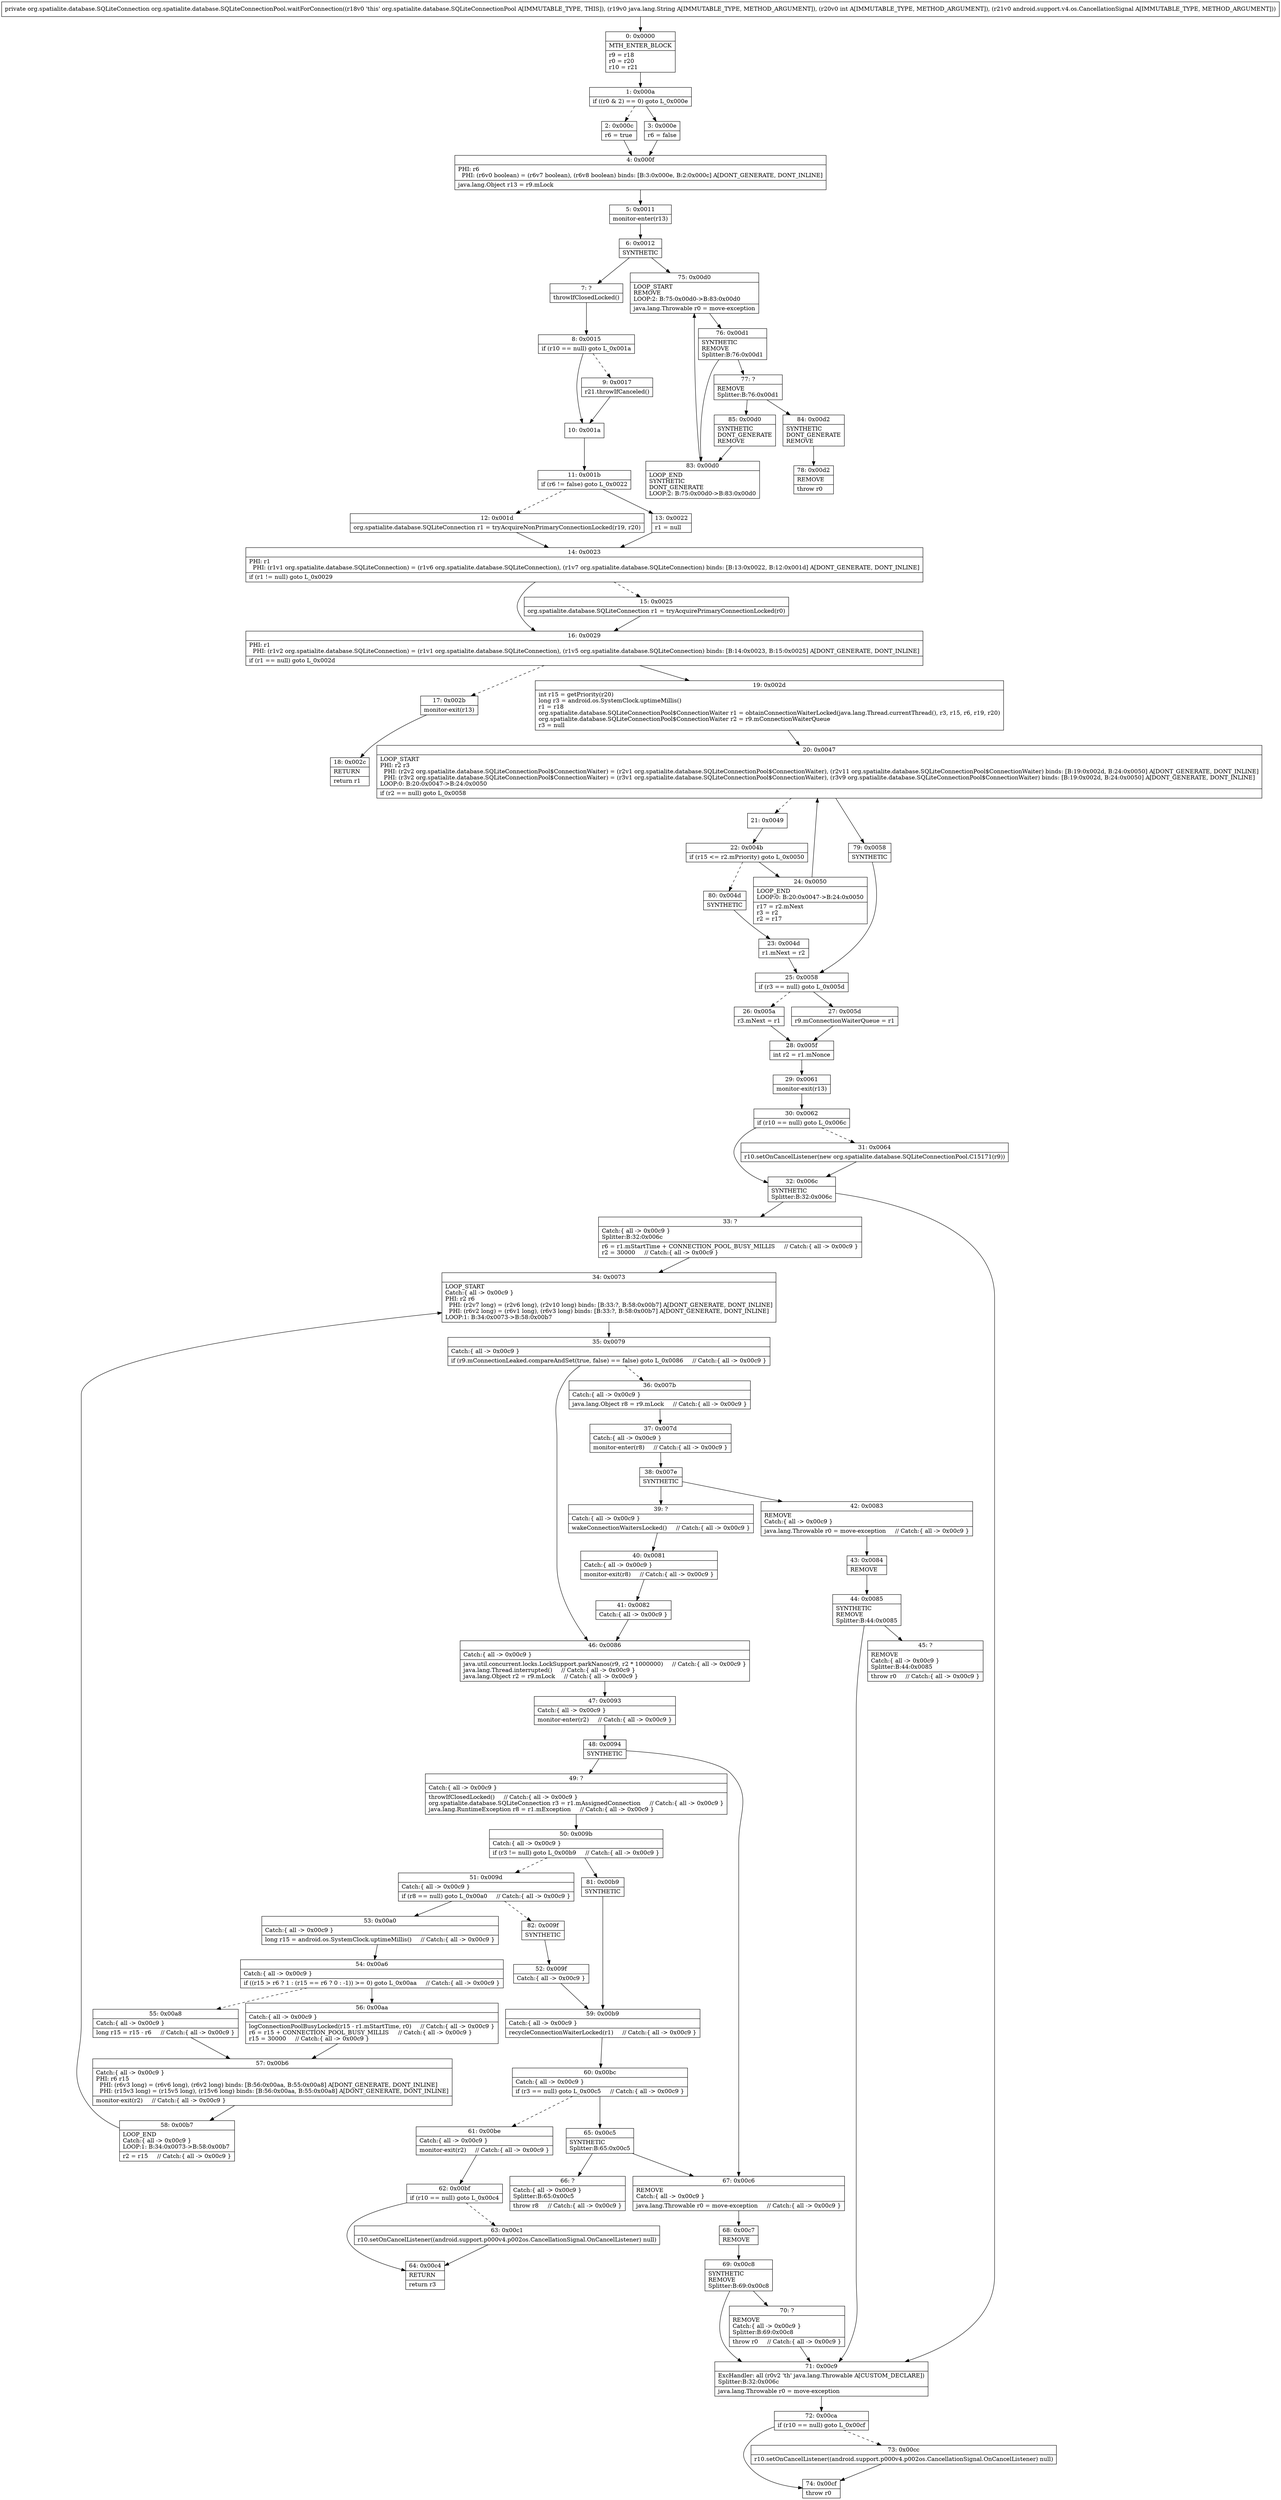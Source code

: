 digraph "CFG fororg.spatialite.database.SQLiteConnectionPool.waitForConnection(Ljava\/lang\/String;ILandroid\/support\/v4\/os\/CancellationSignal;)Lorg\/spatialite\/database\/SQLiteConnection;" {
Node_0 [shape=record,label="{0\:\ 0x0000|MTH_ENTER_BLOCK\l|r9 = r18\lr0 = r20\lr10 = r21\l}"];
Node_1 [shape=record,label="{1\:\ 0x000a|if ((r0 & 2) == 0) goto L_0x000e\l}"];
Node_2 [shape=record,label="{2\:\ 0x000c|r6 = true\l}"];
Node_3 [shape=record,label="{3\:\ 0x000e|r6 = false\l}"];
Node_4 [shape=record,label="{4\:\ 0x000f|PHI: r6 \l  PHI: (r6v0 boolean) = (r6v7 boolean), (r6v8 boolean) binds: [B:3:0x000e, B:2:0x000c] A[DONT_GENERATE, DONT_INLINE]\l|java.lang.Object r13 = r9.mLock\l}"];
Node_5 [shape=record,label="{5\:\ 0x0011|monitor\-enter(r13)\l}"];
Node_6 [shape=record,label="{6\:\ 0x0012|SYNTHETIC\l}"];
Node_7 [shape=record,label="{7\:\ ?|throwIfClosedLocked()\l}"];
Node_8 [shape=record,label="{8\:\ 0x0015|if (r10 == null) goto L_0x001a\l}"];
Node_9 [shape=record,label="{9\:\ 0x0017|r21.throwIfCanceled()\l}"];
Node_10 [shape=record,label="{10\:\ 0x001a}"];
Node_11 [shape=record,label="{11\:\ 0x001b|if (r6 != false) goto L_0x0022\l}"];
Node_12 [shape=record,label="{12\:\ 0x001d|org.spatialite.database.SQLiteConnection r1 = tryAcquireNonPrimaryConnectionLocked(r19, r20)\l}"];
Node_13 [shape=record,label="{13\:\ 0x0022|r1 = null\l}"];
Node_14 [shape=record,label="{14\:\ 0x0023|PHI: r1 \l  PHI: (r1v1 org.spatialite.database.SQLiteConnection) = (r1v6 org.spatialite.database.SQLiteConnection), (r1v7 org.spatialite.database.SQLiteConnection) binds: [B:13:0x0022, B:12:0x001d] A[DONT_GENERATE, DONT_INLINE]\l|if (r1 != null) goto L_0x0029\l}"];
Node_15 [shape=record,label="{15\:\ 0x0025|org.spatialite.database.SQLiteConnection r1 = tryAcquirePrimaryConnectionLocked(r0)\l}"];
Node_16 [shape=record,label="{16\:\ 0x0029|PHI: r1 \l  PHI: (r1v2 org.spatialite.database.SQLiteConnection) = (r1v1 org.spatialite.database.SQLiteConnection), (r1v5 org.spatialite.database.SQLiteConnection) binds: [B:14:0x0023, B:15:0x0025] A[DONT_GENERATE, DONT_INLINE]\l|if (r1 == null) goto L_0x002d\l}"];
Node_17 [shape=record,label="{17\:\ 0x002b|monitor\-exit(r13)\l}"];
Node_18 [shape=record,label="{18\:\ 0x002c|RETURN\l|return r1\l}"];
Node_19 [shape=record,label="{19\:\ 0x002d|int r15 = getPriority(r20)\llong r3 = android.os.SystemClock.uptimeMillis()\lr1 = r18\lorg.spatialite.database.SQLiteConnectionPool$ConnectionWaiter r1 = obtainConnectionWaiterLocked(java.lang.Thread.currentThread(), r3, r15, r6, r19, r20)\lorg.spatialite.database.SQLiteConnectionPool$ConnectionWaiter r2 = r9.mConnectionWaiterQueue\lr3 = null\l}"];
Node_20 [shape=record,label="{20\:\ 0x0047|LOOP_START\lPHI: r2 r3 \l  PHI: (r2v2 org.spatialite.database.SQLiteConnectionPool$ConnectionWaiter) = (r2v1 org.spatialite.database.SQLiteConnectionPool$ConnectionWaiter), (r2v11 org.spatialite.database.SQLiteConnectionPool$ConnectionWaiter) binds: [B:19:0x002d, B:24:0x0050] A[DONT_GENERATE, DONT_INLINE]\l  PHI: (r3v2 org.spatialite.database.SQLiteConnectionPool$ConnectionWaiter) = (r3v1 org.spatialite.database.SQLiteConnectionPool$ConnectionWaiter), (r3v9 org.spatialite.database.SQLiteConnectionPool$ConnectionWaiter) binds: [B:19:0x002d, B:24:0x0050] A[DONT_GENERATE, DONT_INLINE]\lLOOP:0: B:20:0x0047\-\>B:24:0x0050\l|if (r2 == null) goto L_0x0058\l}"];
Node_21 [shape=record,label="{21\:\ 0x0049}"];
Node_22 [shape=record,label="{22\:\ 0x004b|if (r15 \<= r2.mPriority) goto L_0x0050\l}"];
Node_23 [shape=record,label="{23\:\ 0x004d|r1.mNext = r2\l}"];
Node_24 [shape=record,label="{24\:\ 0x0050|LOOP_END\lLOOP:0: B:20:0x0047\-\>B:24:0x0050\l|r17 = r2.mNext\lr3 = r2\lr2 = r17\l}"];
Node_25 [shape=record,label="{25\:\ 0x0058|if (r3 == null) goto L_0x005d\l}"];
Node_26 [shape=record,label="{26\:\ 0x005a|r3.mNext = r1\l}"];
Node_27 [shape=record,label="{27\:\ 0x005d|r9.mConnectionWaiterQueue = r1\l}"];
Node_28 [shape=record,label="{28\:\ 0x005f|int r2 = r1.mNonce\l}"];
Node_29 [shape=record,label="{29\:\ 0x0061|monitor\-exit(r13)\l}"];
Node_30 [shape=record,label="{30\:\ 0x0062|if (r10 == null) goto L_0x006c\l}"];
Node_31 [shape=record,label="{31\:\ 0x0064|r10.setOnCancelListener(new org.spatialite.database.SQLiteConnectionPool.C15171(r9))\l}"];
Node_32 [shape=record,label="{32\:\ 0x006c|SYNTHETIC\lSplitter:B:32:0x006c\l}"];
Node_33 [shape=record,label="{33\:\ ?|Catch:\{ all \-\> 0x00c9 \}\lSplitter:B:32:0x006c\l|r6 = r1.mStartTime + CONNECTION_POOL_BUSY_MILLIS     \/\/ Catch:\{ all \-\> 0x00c9 \}\lr2 = 30000     \/\/ Catch:\{ all \-\> 0x00c9 \}\l}"];
Node_34 [shape=record,label="{34\:\ 0x0073|LOOP_START\lCatch:\{ all \-\> 0x00c9 \}\lPHI: r2 r6 \l  PHI: (r2v7 long) = (r2v6 long), (r2v10 long) binds: [B:33:?, B:58:0x00b7] A[DONT_GENERATE, DONT_INLINE]\l  PHI: (r6v2 long) = (r6v1 long), (r6v3 long) binds: [B:33:?, B:58:0x00b7] A[DONT_GENERATE, DONT_INLINE]\lLOOP:1: B:34:0x0073\-\>B:58:0x00b7\l}"];
Node_35 [shape=record,label="{35\:\ 0x0079|Catch:\{ all \-\> 0x00c9 \}\l|if (r9.mConnectionLeaked.compareAndSet(true, false) == false) goto L_0x0086     \/\/ Catch:\{ all \-\> 0x00c9 \}\l}"];
Node_36 [shape=record,label="{36\:\ 0x007b|Catch:\{ all \-\> 0x00c9 \}\l|java.lang.Object r8 = r9.mLock     \/\/ Catch:\{ all \-\> 0x00c9 \}\l}"];
Node_37 [shape=record,label="{37\:\ 0x007d|Catch:\{ all \-\> 0x00c9 \}\l|monitor\-enter(r8)     \/\/ Catch:\{ all \-\> 0x00c9 \}\l}"];
Node_38 [shape=record,label="{38\:\ 0x007e|SYNTHETIC\l}"];
Node_39 [shape=record,label="{39\:\ ?|Catch:\{ all \-\> 0x00c9 \}\l|wakeConnectionWaitersLocked()     \/\/ Catch:\{ all \-\> 0x00c9 \}\l}"];
Node_40 [shape=record,label="{40\:\ 0x0081|Catch:\{ all \-\> 0x00c9 \}\l|monitor\-exit(r8)     \/\/ Catch:\{ all \-\> 0x00c9 \}\l}"];
Node_41 [shape=record,label="{41\:\ 0x0082|Catch:\{ all \-\> 0x00c9 \}\l}"];
Node_42 [shape=record,label="{42\:\ 0x0083|REMOVE\lCatch:\{ all \-\> 0x00c9 \}\l|java.lang.Throwable r0 = move\-exception     \/\/ Catch:\{ all \-\> 0x00c9 \}\l}"];
Node_43 [shape=record,label="{43\:\ 0x0084|REMOVE\l}"];
Node_44 [shape=record,label="{44\:\ 0x0085|SYNTHETIC\lREMOVE\lSplitter:B:44:0x0085\l}"];
Node_45 [shape=record,label="{45\:\ ?|REMOVE\lCatch:\{ all \-\> 0x00c9 \}\lSplitter:B:44:0x0085\l|throw r0     \/\/ Catch:\{ all \-\> 0x00c9 \}\l}"];
Node_46 [shape=record,label="{46\:\ 0x0086|Catch:\{ all \-\> 0x00c9 \}\l|java.util.concurrent.locks.LockSupport.parkNanos(r9, r2 * 1000000)     \/\/ Catch:\{ all \-\> 0x00c9 \}\ljava.lang.Thread.interrupted()     \/\/ Catch:\{ all \-\> 0x00c9 \}\ljava.lang.Object r2 = r9.mLock     \/\/ Catch:\{ all \-\> 0x00c9 \}\l}"];
Node_47 [shape=record,label="{47\:\ 0x0093|Catch:\{ all \-\> 0x00c9 \}\l|monitor\-enter(r2)     \/\/ Catch:\{ all \-\> 0x00c9 \}\l}"];
Node_48 [shape=record,label="{48\:\ 0x0094|SYNTHETIC\l}"];
Node_49 [shape=record,label="{49\:\ ?|Catch:\{ all \-\> 0x00c9 \}\l|throwIfClosedLocked()     \/\/ Catch:\{ all \-\> 0x00c9 \}\lorg.spatialite.database.SQLiteConnection r3 = r1.mAssignedConnection     \/\/ Catch:\{ all \-\> 0x00c9 \}\ljava.lang.RuntimeException r8 = r1.mException     \/\/ Catch:\{ all \-\> 0x00c9 \}\l}"];
Node_50 [shape=record,label="{50\:\ 0x009b|Catch:\{ all \-\> 0x00c9 \}\l|if (r3 != null) goto L_0x00b9     \/\/ Catch:\{ all \-\> 0x00c9 \}\l}"];
Node_51 [shape=record,label="{51\:\ 0x009d|Catch:\{ all \-\> 0x00c9 \}\l|if (r8 == null) goto L_0x00a0     \/\/ Catch:\{ all \-\> 0x00c9 \}\l}"];
Node_52 [shape=record,label="{52\:\ 0x009f|Catch:\{ all \-\> 0x00c9 \}\l}"];
Node_53 [shape=record,label="{53\:\ 0x00a0|Catch:\{ all \-\> 0x00c9 \}\l|long r15 = android.os.SystemClock.uptimeMillis()     \/\/ Catch:\{ all \-\> 0x00c9 \}\l}"];
Node_54 [shape=record,label="{54\:\ 0x00a6|Catch:\{ all \-\> 0x00c9 \}\l|if ((r15 \> r6 ? 1 : (r15 == r6 ? 0 : \-1)) \>= 0) goto L_0x00aa     \/\/ Catch:\{ all \-\> 0x00c9 \}\l}"];
Node_55 [shape=record,label="{55\:\ 0x00a8|Catch:\{ all \-\> 0x00c9 \}\l|long r15 = r15 \- r6     \/\/ Catch:\{ all \-\> 0x00c9 \}\l}"];
Node_56 [shape=record,label="{56\:\ 0x00aa|Catch:\{ all \-\> 0x00c9 \}\l|logConnectionPoolBusyLocked(r15 \- r1.mStartTime, r0)     \/\/ Catch:\{ all \-\> 0x00c9 \}\lr6 = r15 + CONNECTION_POOL_BUSY_MILLIS     \/\/ Catch:\{ all \-\> 0x00c9 \}\lr15 = 30000     \/\/ Catch:\{ all \-\> 0x00c9 \}\l}"];
Node_57 [shape=record,label="{57\:\ 0x00b6|Catch:\{ all \-\> 0x00c9 \}\lPHI: r6 r15 \l  PHI: (r6v3 long) = (r6v6 long), (r6v2 long) binds: [B:56:0x00aa, B:55:0x00a8] A[DONT_GENERATE, DONT_INLINE]\l  PHI: (r15v3 long) = (r15v5 long), (r15v6 long) binds: [B:56:0x00aa, B:55:0x00a8] A[DONT_GENERATE, DONT_INLINE]\l|monitor\-exit(r2)     \/\/ Catch:\{ all \-\> 0x00c9 \}\l}"];
Node_58 [shape=record,label="{58\:\ 0x00b7|LOOP_END\lCatch:\{ all \-\> 0x00c9 \}\lLOOP:1: B:34:0x0073\-\>B:58:0x00b7\l|r2 = r15     \/\/ Catch:\{ all \-\> 0x00c9 \}\l}"];
Node_59 [shape=record,label="{59\:\ 0x00b9|Catch:\{ all \-\> 0x00c9 \}\l|recycleConnectionWaiterLocked(r1)     \/\/ Catch:\{ all \-\> 0x00c9 \}\l}"];
Node_60 [shape=record,label="{60\:\ 0x00bc|Catch:\{ all \-\> 0x00c9 \}\l|if (r3 == null) goto L_0x00c5     \/\/ Catch:\{ all \-\> 0x00c9 \}\l}"];
Node_61 [shape=record,label="{61\:\ 0x00be|Catch:\{ all \-\> 0x00c9 \}\l|monitor\-exit(r2)     \/\/ Catch:\{ all \-\> 0x00c9 \}\l}"];
Node_62 [shape=record,label="{62\:\ 0x00bf|if (r10 == null) goto L_0x00c4\l}"];
Node_63 [shape=record,label="{63\:\ 0x00c1|r10.setOnCancelListener((android.support.p000v4.p002os.CancellationSignal.OnCancelListener) null)\l}"];
Node_64 [shape=record,label="{64\:\ 0x00c4|RETURN\l|return r3\l}"];
Node_65 [shape=record,label="{65\:\ 0x00c5|SYNTHETIC\lSplitter:B:65:0x00c5\l}"];
Node_66 [shape=record,label="{66\:\ ?|Catch:\{ all \-\> 0x00c9 \}\lSplitter:B:65:0x00c5\l|throw r8     \/\/ Catch:\{ all \-\> 0x00c9 \}\l}"];
Node_67 [shape=record,label="{67\:\ 0x00c6|REMOVE\lCatch:\{ all \-\> 0x00c9 \}\l|java.lang.Throwable r0 = move\-exception     \/\/ Catch:\{ all \-\> 0x00c9 \}\l}"];
Node_68 [shape=record,label="{68\:\ 0x00c7|REMOVE\l}"];
Node_69 [shape=record,label="{69\:\ 0x00c8|SYNTHETIC\lREMOVE\lSplitter:B:69:0x00c8\l}"];
Node_70 [shape=record,label="{70\:\ ?|REMOVE\lCatch:\{ all \-\> 0x00c9 \}\lSplitter:B:69:0x00c8\l|throw r0     \/\/ Catch:\{ all \-\> 0x00c9 \}\l}"];
Node_71 [shape=record,label="{71\:\ 0x00c9|ExcHandler: all (r0v2 'th' java.lang.Throwable A[CUSTOM_DECLARE])\lSplitter:B:32:0x006c\l|java.lang.Throwable r0 = move\-exception\l}"];
Node_72 [shape=record,label="{72\:\ 0x00ca|if (r10 == null) goto L_0x00cf\l}"];
Node_73 [shape=record,label="{73\:\ 0x00cc|r10.setOnCancelListener((android.support.p000v4.p002os.CancellationSignal.OnCancelListener) null)\l}"];
Node_74 [shape=record,label="{74\:\ 0x00cf|throw r0\l}"];
Node_75 [shape=record,label="{75\:\ 0x00d0|LOOP_START\lREMOVE\lLOOP:2: B:75:0x00d0\-\>B:83:0x00d0\l|java.lang.Throwable r0 = move\-exception\l}"];
Node_76 [shape=record,label="{76\:\ 0x00d1|SYNTHETIC\lREMOVE\lSplitter:B:76:0x00d1\l}"];
Node_77 [shape=record,label="{77\:\ ?|REMOVE\lSplitter:B:76:0x00d1\l}"];
Node_78 [shape=record,label="{78\:\ 0x00d2|REMOVE\l|throw r0\l}"];
Node_79 [shape=record,label="{79\:\ 0x0058|SYNTHETIC\l}"];
Node_80 [shape=record,label="{80\:\ 0x004d|SYNTHETIC\l}"];
Node_81 [shape=record,label="{81\:\ 0x00b9|SYNTHETIC\l}"];
Node_82 [shape=record,label="{82\:\ 0x009f|SYNTHETIC\l}"];
Node_83 [shape=record,label="{83\:\ 0x00d0|LOOP_END\lSYNTHETIC\lDONT_GENERATE\lLOOP:2: B:75:0x00d0\-\>B:83:0x00d0\l}"];
Node_84 [shape=record,label="{84\:\ 0x00d2|SYNTHETIC\lDONT_GENERATE\lREMOVE\l}"];
Node_85 [shape=record,label="{85\:\ 0x00d0|SYNTHETIC\lDONT_GENERATE\lREMOVE\l}"];
MethodNode[shape=record,label="{private org.spatialite.database.SQLiteConnection org.spatialite.database.SQLiteConnectionPool.waitForConnection((r18v0 'this' org.spatialite.database.SQLiteConnectionPool A[IMMUTABLE_TYPE, THIS]), (r19v0 java.lang.String A[IMMUTABLE_TYPE, METHOD_ARGUMENT]), (r20v0 int A[IMMUTABLE_TYPE, METHOD_ARGUMENT]), (r21v0 android.support.v4.os.CancellationSignal A[IMMUTABLE_TYPE, METHOD_ARGUMENT])) }"];
MethodNode -> Node_0;
Node_0 -> Node_1;
Node_1 -> Node_2[style=dashed];
Node_1 -> Node_3;
Node_2 -> Node_4;
Node_3 -> Node_4;
Node_4 -> Node_5;
Node_5 -> Node_6;
Node_6 -> Node_7;
Node_6 -> Node_75;
Node_7 -> Node_8;
Node_8 -> Node_9[style=dashed];
Node_8 -> Node_10;
Node_9 -> Node_10;
Node_10 -> Node_11;
Node_11 -> Node_12[style=dashed];
Node_11 -> Node_13;
Node_12 -> Node_14;
Node_13 -> Node_14;
Node_14 -> Node_15[style=dashed];
Node_14 -> Node_16;
Node_15 -> Node_16;
Node_16 -> Node_17[style=dashed];
Node_16 -> Node_19;
Node_17 -> Node_18;
Node_19 -> Node_20;
Node_20 -> Node_21[style=dashed];
Node_20 -> Node_79;
Node_21 -> Node_22;
Node_22 -> Node_24;
Node_22 -> Node_80[style=dashed];
Node_23 -> Node_25;
Node_24 -> Node_20;
Node_25 -> Node_26[style=dashed];
Node_25 -> Node_27;
Node_26 -> Node_28;
Node_27 -> Node_28;
Node_28 -> Node_29;
Node_29 -> Node_30;
Node_30 -> Node_31[style=dashed];
Node_30 -> Node_32;
Node_31 -> Node_32;
Node_32 -> Node_33;
Node_32 -> Node_71;
Node_33 -> Node_34;
Node_34 -> Node_35;
Node_35 -> Node_36[style=dashed];
Node_35 -> Node_46;
Node_36 -> Node_37;
Node_37 -> Node_38;
Node_38 -> Node_39;
Node_38 -> Node_42;
Node_39 -> Node_40;
Node_40 -> Node_41;
Node_41 -> Node_46;
Node_42 -> Node_43;
Node_43 -> Node_44;
Node_44 -> Node_45;
Node_44 -> Node_71;
Node_46 -> Node_47;
Node_47 -> Node_48;
Node_48 -> Node_49;
Node_48 -> Node_67;
Node_49 -> Node_50;
Node_50 -> Node_51[style=dashed];
Node_50 -> Node_81;
Node_51 -> Node_53;
Node_51 -> Node_82[style=dashed];
Node_52 -> Node_59;
Node_53 -> Node_54;
Node_54 -> Node_55[style=dashed];
Node_54 -> Node_56;
Node_55 -> Node_57;
Node_56 -> Node_57;
Node_57 -> Node_58;
Node_58 -> Node_34;
Node_59 -> Node_60;
Node_60 -> Node_61[style=dashed];
Node_60 -> Node_65;
Node_61 -> Node_62;
Node_62 -> Node_63[style=dashed];
Node_62 -> Node_64;
Node_63 -> Node_64;
Node_65 -> Node_66;
Node_65 -> Node_67;
Node_67 -> Node_68;
Node_68 -> Node_69;
Node_69 -> Node_70;
Node_69 -> Node_71;
Node_70 -> Node_71;
Node_71 -> Node_72;
Node_72 -> Node_73[style=dashed];
Node_72 -> Node_74;
Node_73 -> Node_74;
Node_75 -> Node_76;
Node_76 -> Node_77;
Node_76 -> Node_83;
Node_77 -> Node_84;
Node_77 -> Node_85;
Node_79 -> Node_25;
Node_80 -> Node_23;
Node_81 -> Node_59;
Node_82 -> Node_52;
Node_83 -> Node_75;
Node_84 -> Node_78;
Node_85 -> Node_83;
}

